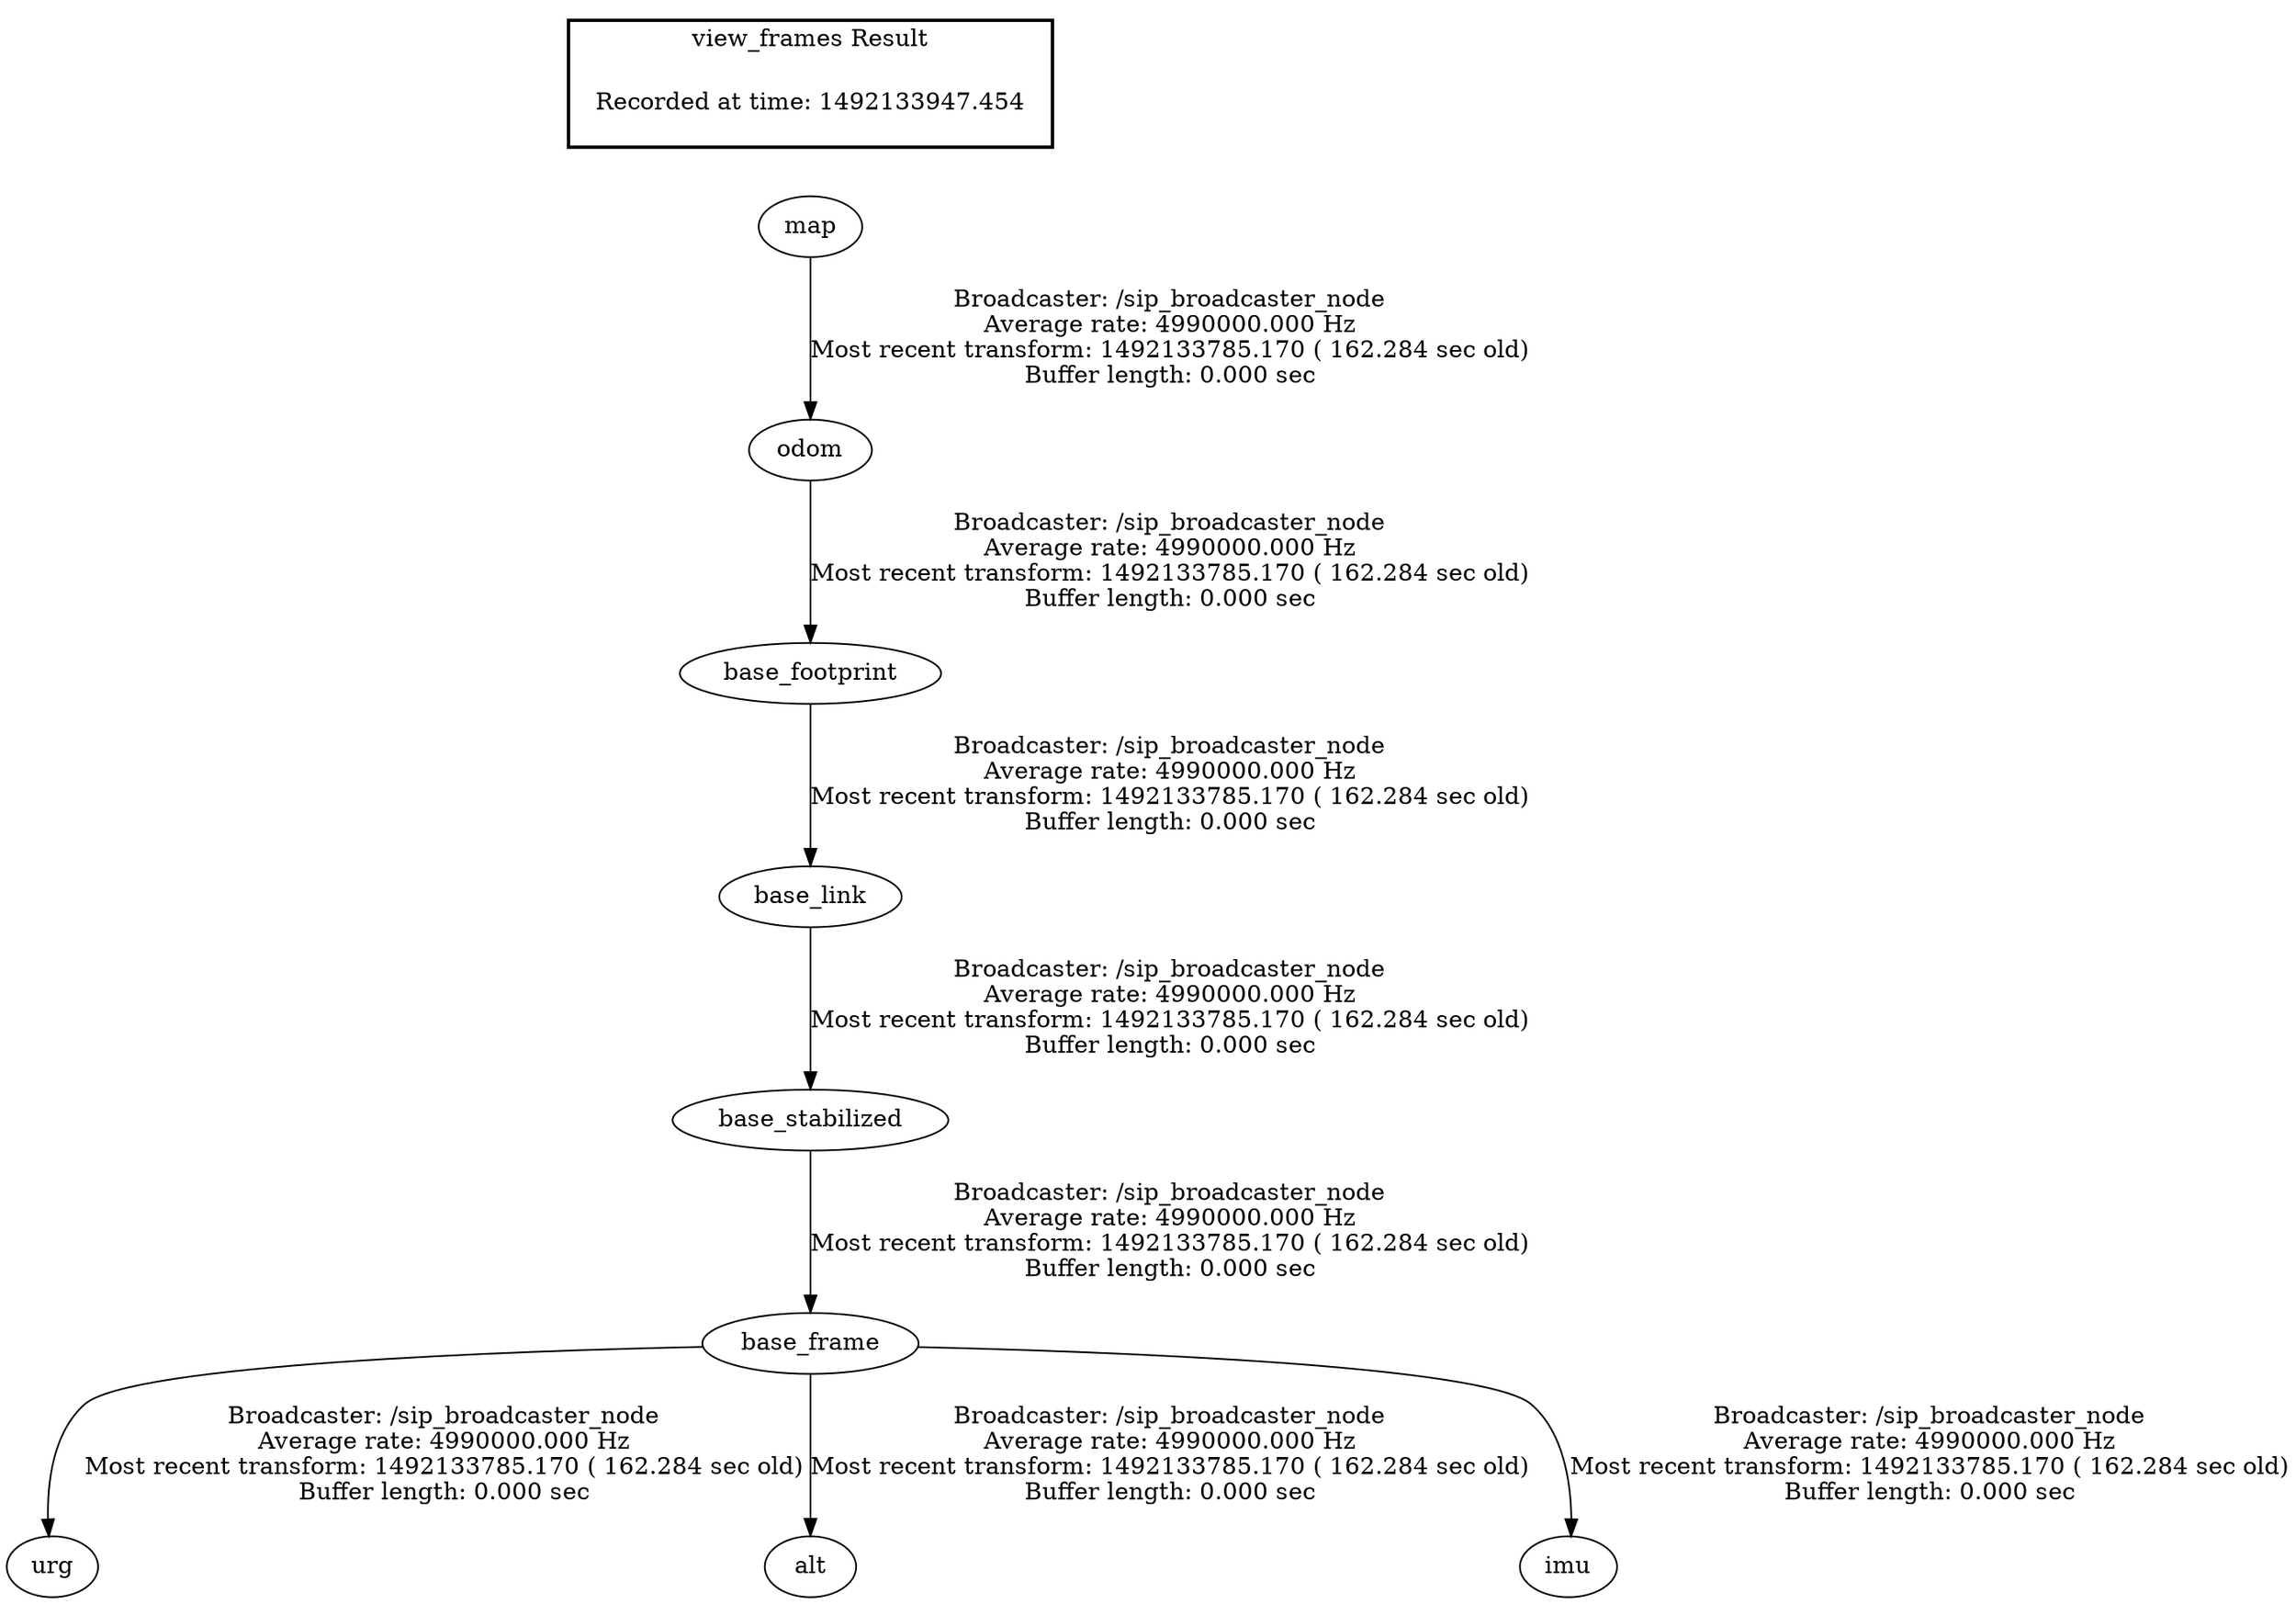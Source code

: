 digraph G {
"map" -> "odom"[label="Broadcaster: /sip_broadcaster_node\nAverage rate: 4990000.000 Hz\nMost recent transform: 1492133785.170 ( 162.284 sec old)\nBuffer length: 0.000 sec\n"];
"odom" -> "base_footprint"[label="Broadcaster: /sip_broadcaster_node\nAverage rate: 4990000.000 Hz\nMost recent transform: 1492133785.170 ( 162.284 sec old)\nBuffer length: 0.000 sec\n"];
"base_footprint" -> "base_link"[label="Broadcaster: /sip_broadcaster_node\nAverage rate: 4990000.000 Hz\nMost recent transform: 1492133785.170 ( 162.284 sec old)\nBuffer length: 0.000 sec\n"];
"base_link" -> "base_stabilized"[label="Broadcaster: /sip_broadcaster_node\nAverage rate: 4990000.000 Hz\nMost recent transform: 1492133785.170 ( 162.284 sec old)\nBuffer length: 0.000 sec\n"];
"base_stabilized" -> "base_frame"[label="Broadcaster: /sip_broadcaster_node\nAverage rate: 4990000.000 Hz\nMost recent transform: 1492133785.170 ( 162.284 sec old)\nBuffer length: 0.000 sec\n"];
"base_frame" -> "urg"[label="Broadcaster: /sip_broadcaster_node\nAverage rate: 4990000.000 Hz\nMost recent transform: 1492133785.170 ( 162.284 sec old)\nBuffer length: 0.000 sec\n"];
"base_frame" -> "alt"[label="Broadcaster: /sip_broadcaster_node\nAverage rate: 4990000.000 Hz\nMost recent transform: 1492133785.170 ( 162.284 sec old)\nBuffer length: 0.000 sec\n"];
"base_frame" -> "imu"[label="Broadcaster: /sip_broadcaster_node\nAverage rate: 4990000.000 Hz\nMost recent transform: 1492133785.170 ( 162.284 sec old)\nBuffer length: 0.000 sec\n"];
edge [style=invis];
 subgraph cluster_legend { style=bold; color=black; label ="view_frames Result";
"Recorded at time: 1492133947.454"[ shape=plaintext ] ;
 }->"map";
}